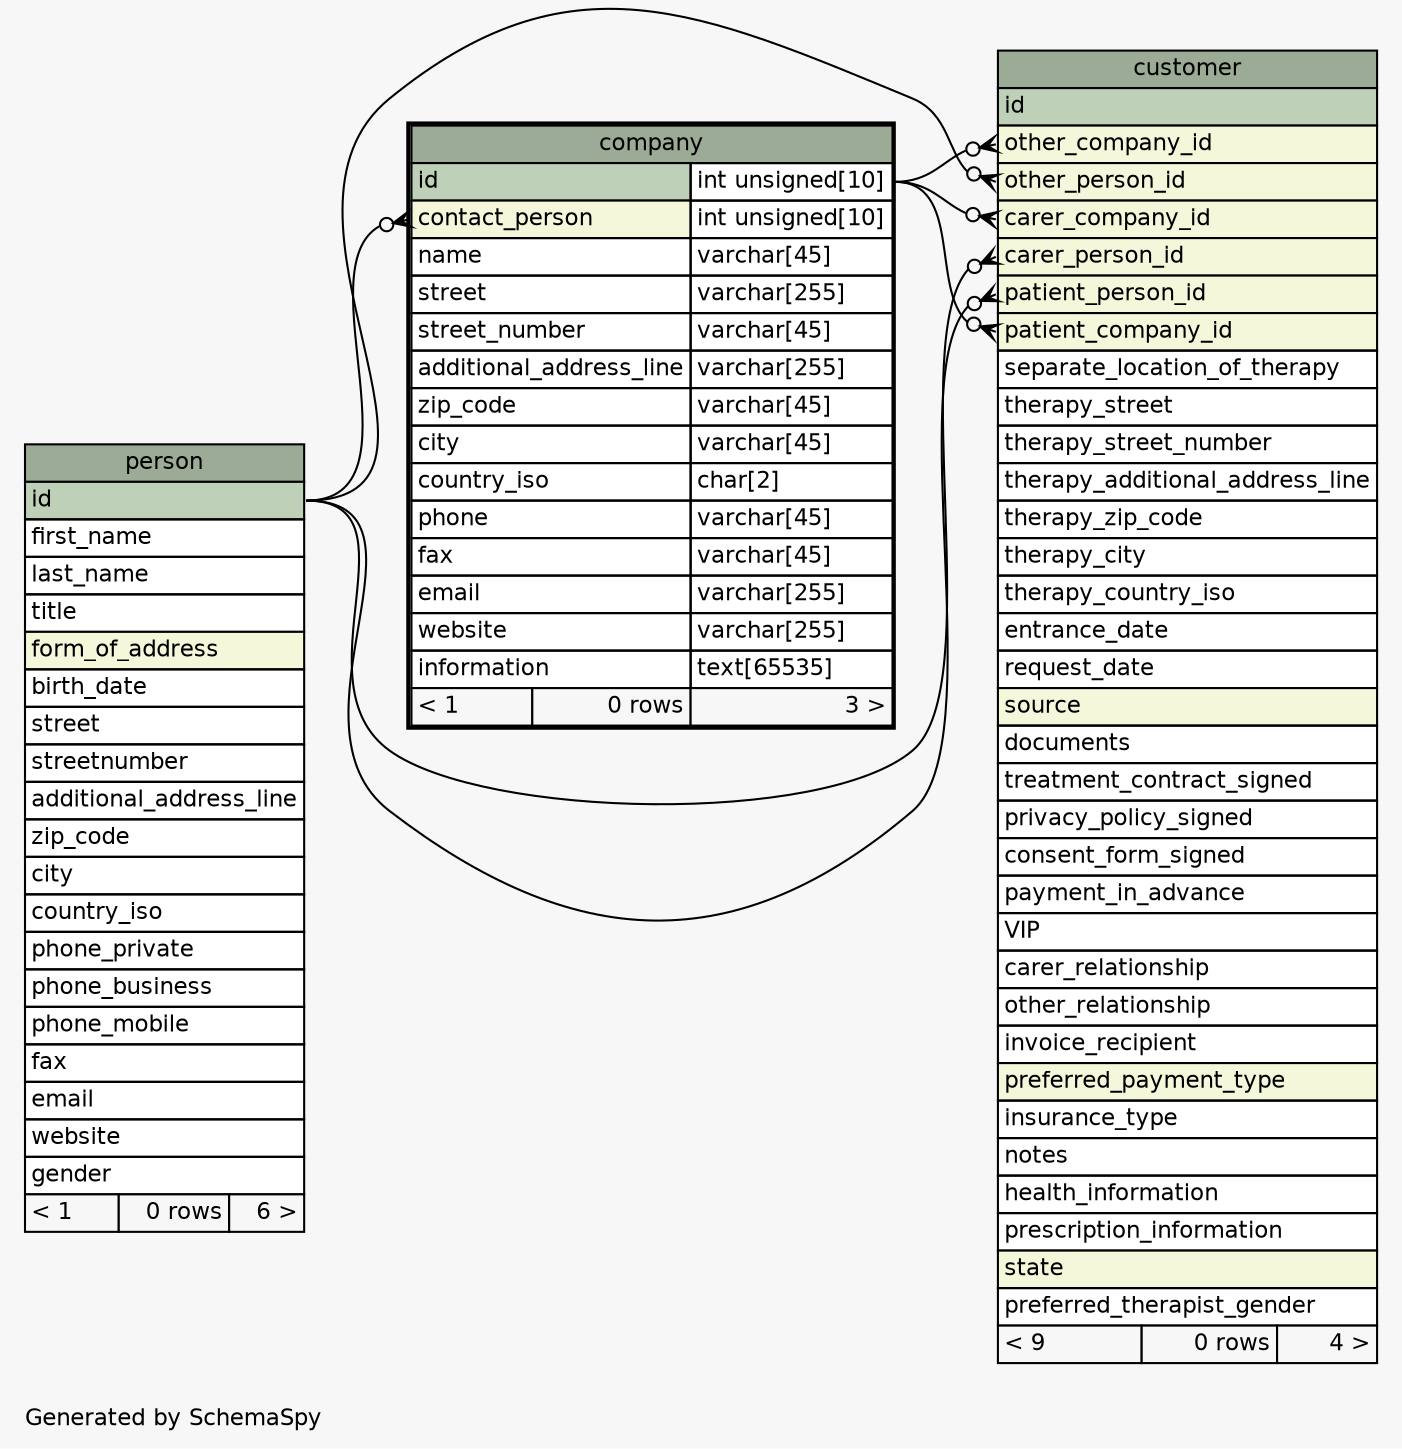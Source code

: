 // dot 2.40.1 on Linux 5.3.0-26-generic
// SchemaSpy rev 590
digraph "oneDegreeRelationshipsDiagram" {
  graph [
    rankdir="RL"
    bgcolor="#f7f7f7"
    label="\nGenerated by SchemaSpy"
    labeljust="l"
    nodesep="0.18"
    ranksep="0.46"
    fontname="Helvetica"
    fontsize="11"
  ];
  node [
    fontname="Helvetica"
    fontsize="11"
    shape="plaintext"
  ];
  edge [
    arrowsize="0.8"
  ];
  "company":"contact_person":w -> "person":"id":e [arrowhead=none dir=back arrowtail=crowodot];
  "customer":"carer_company_id":w -> "company":"id.type":e [arrowhead=none dir=back arrowtail=crowodot];
  "customer":"carer_person_id":w -> "person":"id":e [arrowhead=none dir=back arrowtail=crowodot];
  "customer":"other_company_id":w -> "company":"id.type":e [arrowhead=none dir=back arrowtail=crowodot];
  "customer":"other_person_id":w -> "person":"id":e [arrowhead=none dir=back arrowtail=crowodot];
  "customer":"patient_company_id":w -> "company":"id.type":e [arrowhead=none dir=back arrowtail=crowodot];
  "customer":"patient_person_id":w -> "person":"id":e [arrowhead=none dir=back arrowtail=crowodot];
  "company" [
    label=<
    <TABLE BORDER="2" CELLBORDER="1" CELLSPACING="0" BGCOLOR="#ffffff">
      <TR><TD COLSPAN="3" BGCOLOR="#9bab96" ALIGN="CENTER">company</TD></TR>
      <TR><TD PORT="id" COLSPAN="2" BGCOLOR="#bed1b8" ALIGN="LEFT">id</TD><TD PORT="id.type" ALIGN="LEFT">int unsigned[10]</TD></TR>
      <TR><TD PORT="contact_person" COLSPAN="2" BGCOLOR="#f4f7da" ALIGN="LEFT">contact_person</TD><TD PORT="contact_person.type" ALIGN="LEFT">int unsigned[10]</TD></TR>
      <TR><TD PORT="name" COLSPAN="2" ALIGN="LEFT">name</TD><TD PORT="name.type" ALIGN="LEFT">varchar[45]</TD></TR>
      <TR><TD PORT="street" COLSPAN="2" ALIGN="LEFT">street</TD><TD PORT="street.type" ALIGN="LEFT">varchar[255]</TD></TR>
      <TR><TD PORT="street_number" COLSPAN="2" ALIGN="LEFT">street_number</TD><TD PORT="street_number.type" ALIGN="LEFT">varchar[45]</TD></TR>
      <TR><TD PORT="additional_address_line" COLSPAN="2" ALIGN="LEFT">additional_address_line</TD><TD PORT="additional_address_line.type" ALIGN="LEFT">varchar[255]</TD></TR>
      <TR><TD PORT="zip_code" COLSPAN="2" ALIGN="LEFT">zip_code</TD><TD PORT="zip_code.type" ALIGN="LEFT">varchar[45]</TD></TR>
      <TR><TD PORT="city" COLSPAN="2" ALIGN="LEFT">city</TD><TD PORT="city.type" ALIGN="LEFT">varchar[45]</TD></TR>
      <TR><TD PORT="country_iso" COLSPAN="2" ALIGN="LEFT">country_iso</TD><TD PORT="country_iso.type" ALIGN="LEFT">char[2]</TD></TR>
      <TR><TD PORT="phone" COLSPAN="2" ALIGN="LEFT">phone</TD><TD PORT="phone.type" ALIGN="LEFT">varchar[45]</TD></TR>
      <TR><TD PORT="fax" COLSPAN="2" ALIGN="LEFT">fax</TD><TD PORT="fax.type" ALIGN="LEFT">varchar[45]</TD></TR>
      <TR><TD PORT="email" COLSPAN="2" ALIGN="LEFT">email</TD><TD PORT="email.type" ALIGN="LEFT">varchar[255]</TD></TR>
      <TR><TD PORT="website" COLSPAN="2" ALIGN="LEFT">website</TD><TD PORT="website.type" ALIGN="LEFT">varchar[255]</TD></TR>
      <TR><TD PORT="information" COLSPAN="2" ALIGN="LEFT">information</TD><TD PORT="information.type" ALIGN="LEFT">text[65535]</TD></TR>
      <TR><TD ALIGN="LEFT" BGCOLOR="#f7f7f7">&lt; 1</TD><TD ALIGN="RIGHT" BGCOLOR="#f7f7f7">0 rows</TD><TD ALIGN="RIGHT" BGCOLOR="#f7f7f7">3 &gt;</TD></TR>
    </TABLE>>
    URL="company.html"
    tooltip="company"
  ];
  "customer" [
    label=<
    <TABLE BORDER="0" CELLBORDER="1" CELLSPACING="0" BGCOLOR="#ffffff">
      <TR><TD COLSPAN="3" BGCOLOR="#9bab96" ALIGN="CENTER">customer</TD></TR>
      <TR><TD PORT="id" COLSPAN="3" BGCOLOR="#bed1b8" ALIGN="LEFT">id</TD></TR>
      <TR><TD PORT="other_company_id" COLSPAN="3" BGCOLOR="#f4f7da" ALIGN="LEFT">other_company_id</TD></TR>
      <TR><TD PORT="other_person_id" COLSPAN="3" BGCOLOR="#f4f7da" ALIGN="LEFT">other_person_id</TD></TR>
      <TR><TD PORT="carer_company_id" COLSPAN="3" BGCOLOR="#f4f7da" ALIGN="LEFT">carer_company_id</TD></TR>
      <TR><TD PORT="carer_person_id" COLSPAN="3" BGCOLOR="#f4f7da" ALIGN="LEFT">carer_person_id</TD></TR>
      <TR><TD PORT="patient_person_id" COLSPAN="3" BGCOLOR="#f4f7da" ALIGN="LEFT">patient_person_id</TD></TR>
      <TR><TD PORT="patient_company_id" COLSPAN="3" BGCOLOR="#f4f7da" ALIGN="LEFT">patient_company_id</TD></TR>
      <TR><TD PORT="separate_location_of_therapy" COLSPAN="3" ALIGN="LEFT">separate_location_of_therapy</TD></TR>
      <TR><TD PORT="therapy_street" COLSPAN="3" ALIGN="LEFT">therapy_street</TD></TR>
      <TR><TD PORT="therapy_street_number" COLSPAN="3" ALIGN="LEFT">therapy_street_number</TD></TR>
      <TR><TD PORT="therapy_additional_address_line" COLSPAN="3" ALIGN="LEFT">therapy_additional_address_line</TD></TR>
      <TR><TD PORT="therapy_zip_code" COLSPAN="3" ALIGN="LEFT">therapy_zip_code</TD></TR>
      <TR><TD PORT="therapy_city" COLSPAN="3" ALIGN="LEFT">therapy_city</TD></TR>
      <TR><TD PORT="therapy_country_iso" COLSPAN="3" ALIGN="LEFT">therapy_country_iso</TD></TR>
      <TR><TD PORT="entrance_date" COLSPAN="3" ALIGN="LEFT">entrance_date</TD></TR>
      <TR><TD PORT="request_date" COLSPAN="3" ALIGN="LEFT">request_date</TD></TR>
      <TR><TD PORT="source" COLSPAN="3" BGCOLOR="#f4f7da" ALIGN="LEFT">source</TD></TR>
      <TR><TD PORT="documents" COLSPAN="3" ALIGN="LEFT">documents</TD></TR>
      <TR><TD PORT="treatment_contract_signed" COLSPAN="3" ALIGN="LEFT">treatment_contract_signed</TD></TR>
      <TR><TD PORT="privacy_policy_signed" COLSPAN="3" ALIGN="LEFT">privacy_policy_signed</TD></TR>
      <TR><TD PORT="consent_form_signed" COLSPAN="3" ALIGN="LEFT">consent_form_signed</TD></TR>
      <TR><TD PORT="payment_in_advance" COLSPAN="3" ALIGN="LEFT">payment_in_advance</TD></TR>
      <TR><TD PORT="VIP" COLSPAN="3" ALIGN="LEFT">VIP</TD></TR>
      <TR><TD PORT="carer_relationship" COLSPAN="3" ALIGN="LEFT">carer_relationship</TD></TR>
      <TR><TD PORT="other_relationship" COLSPAN="3" ALIGN="LEFT">other_relationship</TD></TR>
      <TR><TD PORT="invoice_recipient" COLSPAN="3" ALIGN="LEFT">invoice_recipient</TD></TR>
      <TR><TD PORT="preferred_payment_type" COLSPAN="3" BGCOLOR="#f4f7da" ALIGN="LEFT">preferred_payment_type</TD></TR>
      <TR><TD PORT="insurance_type" COLSPAN="3" ALIGN="LEFT">insurance_type</TD></TR>
      <TR><TD PORT="notes" COLSPAN="3" ALIGN="LEFT">notes</TD></TR>
      <TR><TD PORT="health_information" COLSPAN="3" ALIGN="LEFT">health_information</TD></TR>
      <TR><TD PORT="prescription_information" COLSPAN="3" ALIGN="LEFT">prescription_information</TD></TR>
      <TR><TD PORT="state" COLSPAN="3" BGCOLOR="#f4f7da" ALIGN="LEFT">state</TD></TR>
      <TR><TD PORT="preferred_therapist_gender" COLSPAN="3" ALIGN="LEFT">preferred_therapist_gender</TD></TR>
      <TR><TD ALIGN="LEFT" BGCOLOR="#f7f7f7">&lt; 9</TD><TD ALIGN="RIGHT" BGCOLOR="#f7f7f7">0 rows</TD><TD ALIGN="RIGHT" BGCOLOR="#f7f7f7">4 &gt;</TD></TR>
    </TABLE>>
    URL="customer.html"
    tooltip="customer"
  ];
  "person" [
    label=<
    <TABLE BORDER="0" CELLBORDER="1" CELLSPACING="0" BGCOLOR="#ffffff">
      <TR><TD COLSPAN="3" BGCOLOR="#9bab96" ALIGN="CENTER">person</TD></TR>
      <TR><TD PORT="id" COLSPAN="3" BGCOLOR="#bed1b8" ALIGN="LEFT">id</TD></TR>
      <TR><TD PORT="first_name" COLSPAN="3" ALIGN="LEFT">first_name</TD></TR>
      <TR><TD PORT="last_name" COLSPAN="3" ALIGN="LEFT">last_name</TD></TR>
      <TR><TD PORT="title" COLSPAN="3" ALIGN="LEFT">title</TD></TR>
      <TR><TD PORT="form_of_address" COLSPAN="3" BGCOLOR="#f4f7da" ALIGN="LEFT">form_of_address</TD></TR>
      <TR><TD PORT="birth_date" COLSPAN="3" ALIGN="LEFT">birth_date</TD></TR>
      <TR><TD PORT="street" COLSPAN="3" ALIGN="LEFT">street</TD></TR>
      <TR><TD PORT="streetnumber" COLSPAN="3" ALIGN="LEFT">streetnumber</TD></TR>
      <TR><TD PORT="additional_address_line" COLSPAN="3" ALIGN="LEFT">additional_address_line</TD></TR>
      <TR><TD PORT="zip_code" COLSPAN="3" ALIGN="LEFT">zip_code</TD></TR>
      <TR><TD PORT="city" COLSPAN="3" ALIGN="LEFT">city</TD></TR>
      <TR><TD PORT="country_iso" COLSPAN="3" ALIGN="LEFT">country_iso</TD></TR>
      <TR><TD PORT="phone_private" COLSPAN="3" ALIGN="LEFT">phone_private</TD></TR>
      <TR><TD PORT="phone_business" COLSPAN="3" ALIGN="LEFT">phone_business</TD></TR>
      <TR><TD PORT="phone_mobile" COLSPAN="3" ALIGN="LEFT">phone_mobile</TD></TR>
      <TR><TD PORT="fax" COLSPAN="3" ALIGN="LEFT">fax</TD></TR>
      <TR><TD PORT="email" COLSPAN="3" ALIGN="LEFT">email</TD></TR>
      <TR><TD PORT="website" COLSPAN="3" ALIGN="LEFT">website</TD></TR>
      <TR><TD PORT="gender" COLSPAN="3" ALIGN="LEFT">gender</TD></TR>
      <TR><TD ALIGN="LEFT" BGCOLOR="#f7f7f7">&lt; 1</TD><TD ALIGN="RIGHT" BGCOLOR="#f7f7f7">0 rows</TD><TD ALIGN="RIGHT" BGCOLOR="#f7f7f7">6 &gt;</TD></TR>
    </TABLE>>
    URL="person.html"
    tooltip="person"
  ];
}
